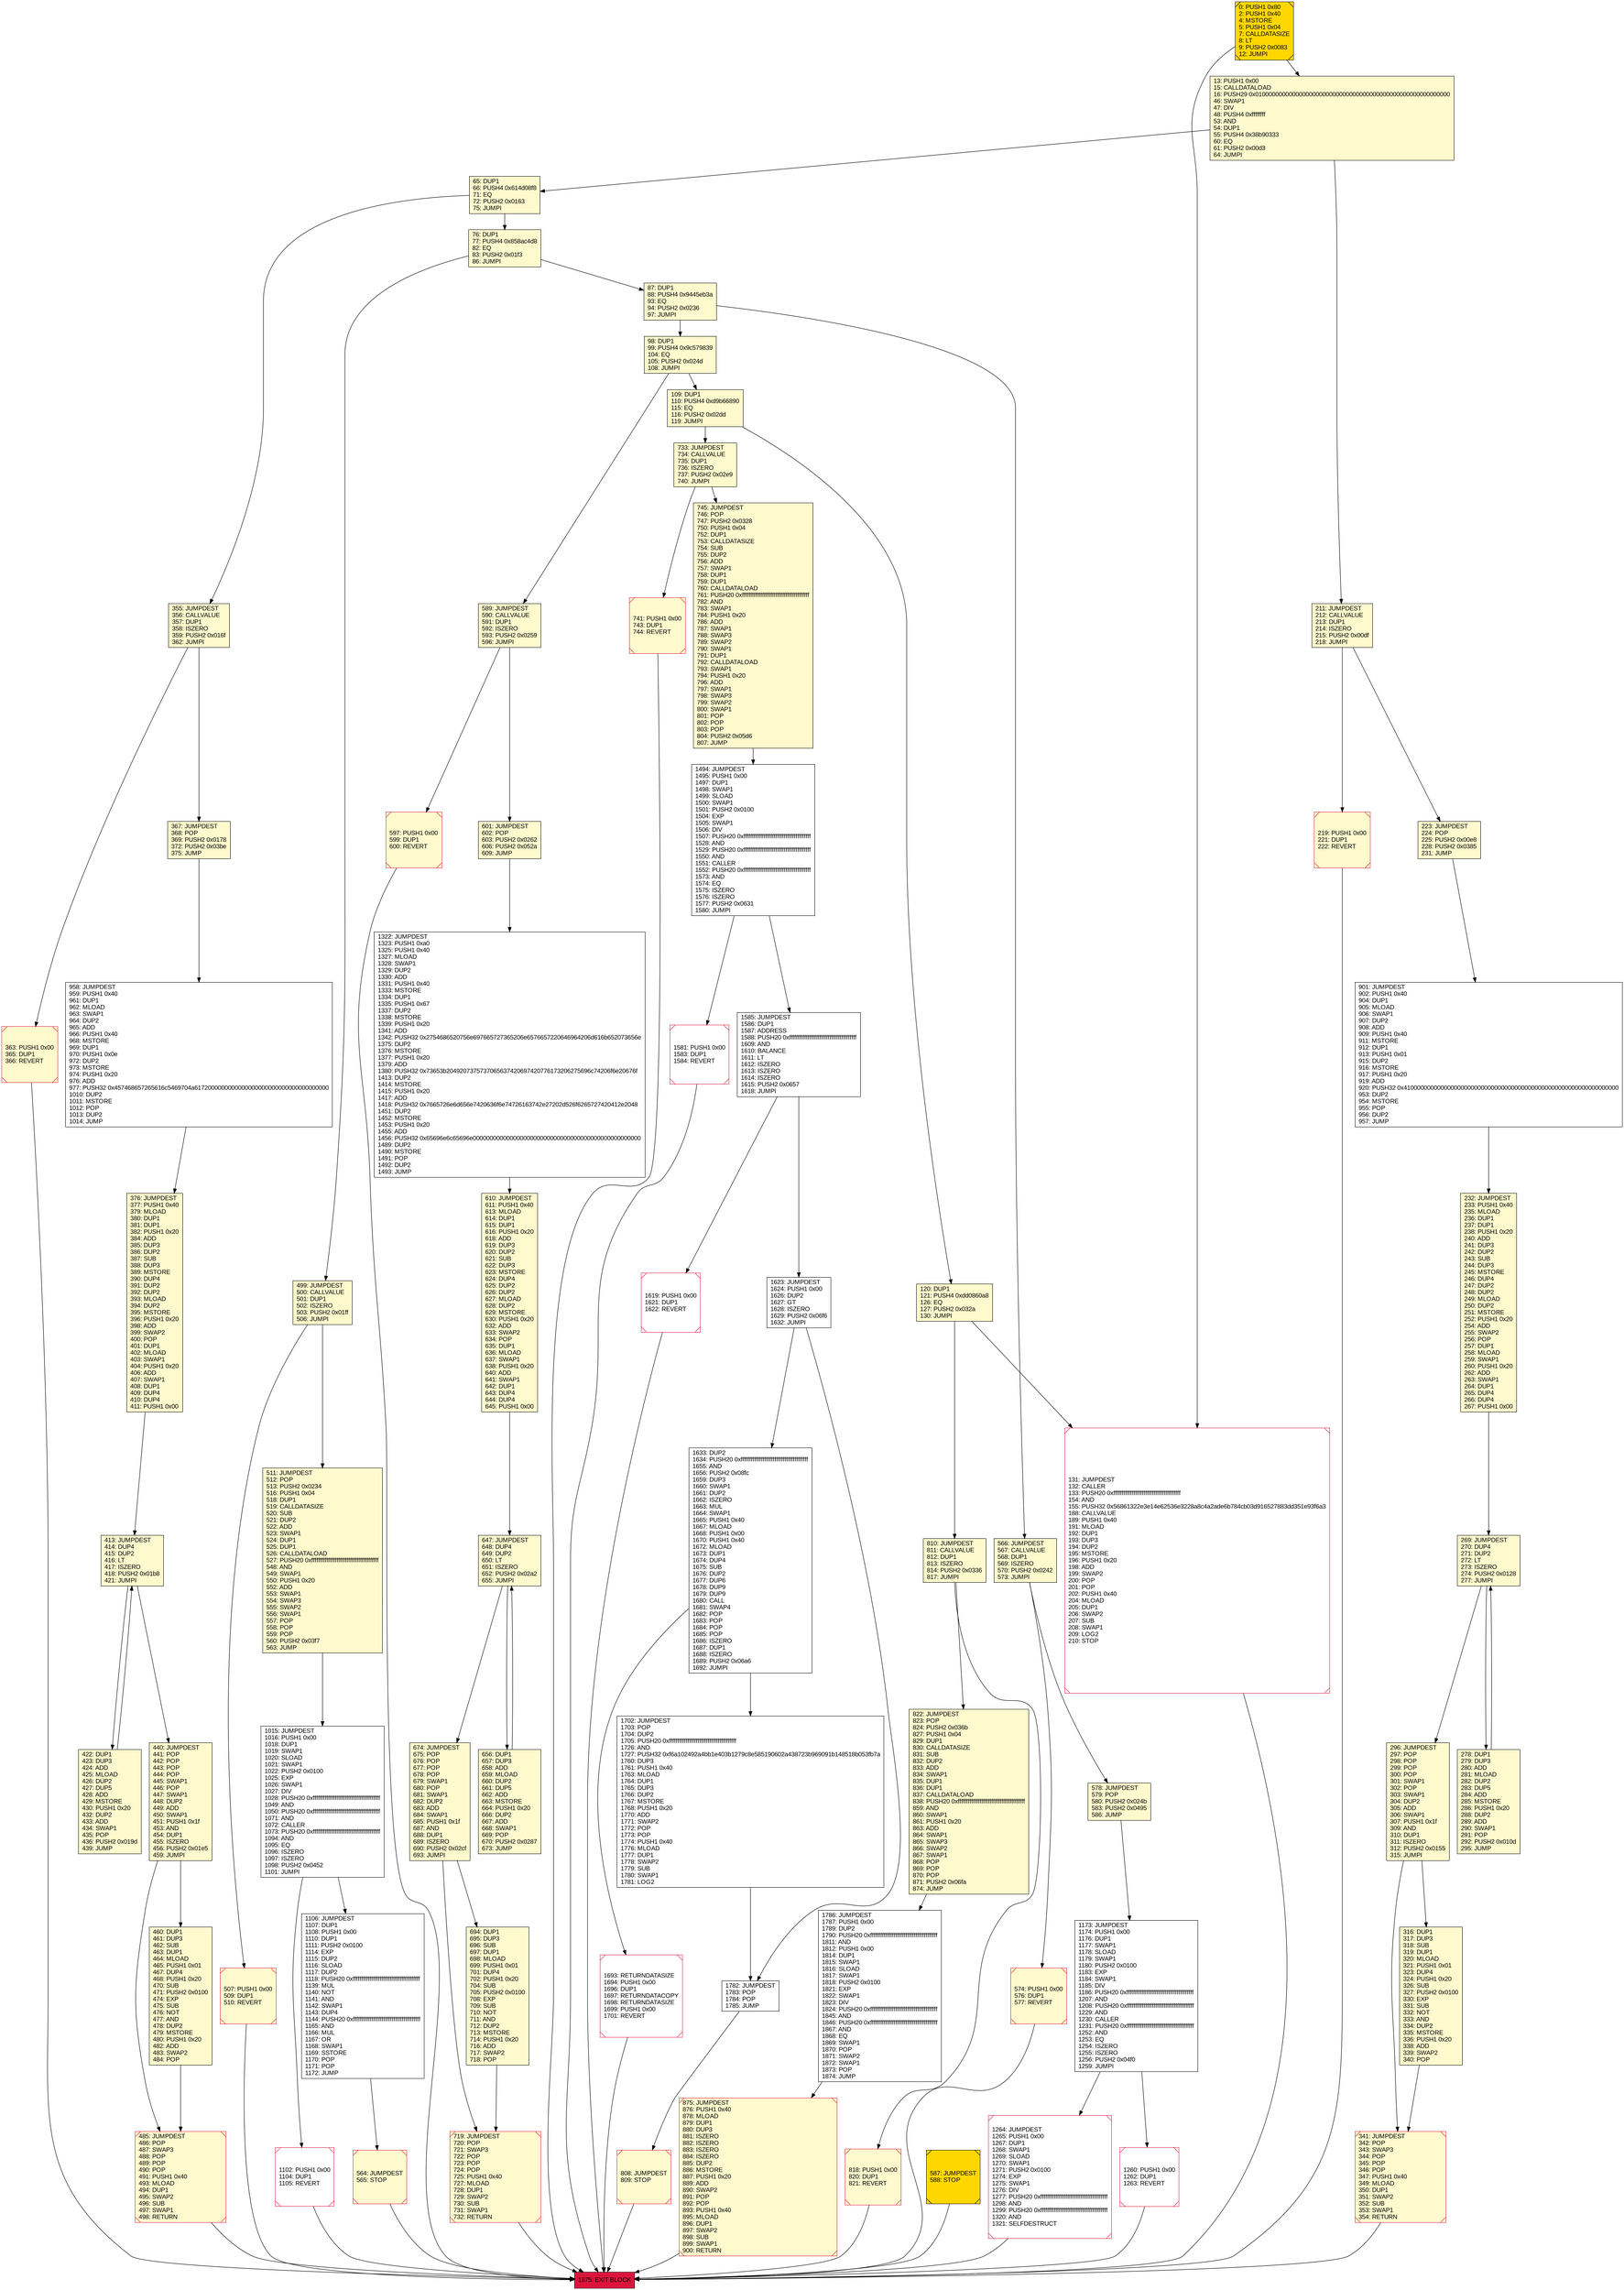 digraph G {
bgcolor=transparent rankdir=UD;
node [shape=box style=filled color=black fillcolor=white fontname=arial fontcolor=black];
1173 [label="1173: JUMPDEST\l1174: PUSH1 0x00\l1176: DUP1\l1177: SWAP1\l1178: SLOAD\l1179: SWAP1\l1180: PUSH2 0x0100\l1183: EXP\l1184: SWAP1\l1185: DIV\l1186: PUSH20 0xffffffffffffffffffffffffffffffffffffffff\l1207: AND\l1208: PUSH20 0xffffffffffffffffffffffffffffffffffffffff\l1229: AND\l1230: CALLER\l1231: PUSH20 0xffffffffffffffffffffffffffffffffffffffff\l1252: AND\l1253: EQ\l1254: ISZERO\l1255: ISZERO\l1256: PUSH2 0x04f0\l1259: JUMPI\l" ];
1693 [label="1693: RETURNDATASIZE\l1694: PUSH1 0x00\l1696: DUP1\l1697: RETURNDATACOPY\l1698: RETURNDATASIZE\l1699: PUSH1 0x00\l1701: REVERT\l" shape=Msquare color=crimson ];
1581 [label="1581: PUSH1 0x00\l1583: DUP1\l1584: REVERT\l" shape=Msquare color=crimson ];
65 [label="65: DUP1\l66: PUSH4 0x614d08f8\l71: EQ\l72: PUSH2 0x0163\l75: JUMPI\l" fillcolor=lemonchiffon ];
1015 [label="1015: JUMPDEST\l1016: PUSH1 0x00\l1018: DUP1\l1019: SWAP1\l1020: SLOAD\l1021: SWAP1\l1022: PUSH2 0x0100\l1025: EXP\l1026: SWAP1\l1027: DIV\l1028: PUSH20 0xffffffffffffffffffffffffffffffffffffffff\l1049: AND\l1050: PUSH20 0xffffffffffffffffffffffffffffffffffffffff\l1071: AND\l1072: CALLER\l1073: PUSH20 0xffffffffffffffffffffffffffffffffffffffff\l1094: AND\l1095: EQ\l1096: ISZERO\l1097: ISZERO\l1098: PUSH2 0x0452\l1101: JUMPI\l" ];
98 [label="98: DUP1\l99: PUSH4 0x9c579839\l104: EQ\l105: PUSH2 0x024d\l108: JUMPI\l" fillcolor=lemonchiffon ];
818 [label="818: PUSH1 0x00\l820: DUP1\l821: REVERT\l" fillcolor=lemonchiffon shape=Msquare color=crimson ];
1786 [label="1786: JUMPDEST\l1787: PUSH1 0x00\l1789: DUP2\l1790: PUSH20 0xffffffffffffffffffffffffffffffffffffffff\l1811: AND\l1812: PUSH1 0x00\l1814: DUP1\l1815: SWAP1\l1816: SLOAD\l1817: SWAP1\l1818: PUSH2 0x0100\l1821: EXP\l1822: SWAP1\l1823: DIV\l1824: PUSH20 0xffffffffffffffffffffffffffffffffffffffff\l1845: AND\l1846: PUSH20 0xffffffffffffffffffffffffffffffffffffffff\l1867: AND\l1868: EQ\l1869: SWAP1\l1870: POP\l1871: SWAP2\l1872: SWAP1\l1873: POP\l1874: JUMP\l" ];
1494 [label="1494: JUMPDEST\l1495: PUSH1 0x00\l1497: DUP1\l1498: SWAP1\l1499: SLOAD\l1500: SWAP1\l1501: PUSH2 0x0100\l1504: EXP\l1505: SWAP1\l1506: DIV\l1507: PUSH20 0xffffffffffffffffffffffffffffffffffffffff\l1528: AND\l1529: PUSH20 0xffffffffffffffffffffffffffffffffffffffff\l1550: AND\l1551: CALLER\l1552: PUSH20 0xffffffffffffffffffffffffffffffffffffffff\l1573: AND\l1574: EQ\l1575: ISZERO\l1576: ISZERO\l1577: PUSH2 0x0631\l1580: JUMPI\l" ];
1322 [label="1322: JUMPDEST\l1323: PUSH1 0xa0\l1325: PUSH1 0x40\l1327: MLOAD\l1328: SWAP1\l1329: DUP2\l1330: ADD\l1331: PUSH1 0x40\l1333: MSTORE\l1334: DUP1\l1335: PUSH1 0x67\l1337: DUP2\l1338: MSTORE\l1339: PUSH1 0x20\l1341: ADD\l1342: PUSH32 0x2754686520756e697665727365206e6576657220646964206d616b652073656e\l1375: DUP2\l1376: MSTORE\l1377: PUSH1 0x20\l1379: ADD\l1380: PUSH32 0x73653b2049207375737065637420697420776173206275696c74206f6e20676f\l1413: DUP2\l1414: MSTORE\l1415: PUSH1 0x20\l1417: ADD\l1418: PUSH32 0x7665726e6d656e7420636f6e74726163742e27202d526f6265727420412e2048\l1451: DUP2\l1452: MSTORE\l1453: PUSH1 0x20\l1455: ADD\l1456: PUSH32 0x65696e6c65696e00000000000000000000000000000000000000000000000000\l1489: DUP2\l1490: MSTORE\l1491: POP\l1492: DUP2\l1493: JUMP\l" ];
278 [label="278: DUP1\l279: DUP3\l280: ADD\l281: MLOAD\l282: DUP2\l283: DUP5\l284: ADD\l285: MSTORE\l286: PUSH1 0x20\l288: DUP2\l289: ADD\l290: SWAP1\l291: POP\l292: PUSH2 0x010d\l295: JUMP\l" fillcolor=lemonchiffon ];
296 [label="296: JUMPDEST\l297: POP\l298: POP\l299: POP\l300: POP\l301: SWAP1\l302: POP\l303: SWAP1\l304: DUP2\l305: ADD\l306: SWAP1\l307: PUSH1 0x1f\l309: AND\l310: DUP1\l311: ISZERO\l312: PUSH2 0x0155\l315: JUMPI\l" fillcolor=lemonchiffon ];
656 [label="656: DUP1\l657: DUP3\l658: ADD\l659: MLOAD\l660: DUP2\l661: DUP5\l662: ADD\l663: MSTORE\l664: PUSH1 0x20\l666: DUP2\l667: ADD\l668: SWAP1\l669: POP\l670: PUSH2 0x0287\l673: JUMP\l" fillcolor=lemonchiffon ];
733 [label="733: JUMPDEST\l734: CALLVALUE\l735: DUP1\l736: ISZERO\l737: PUSH2 0x02e9\l740: JUMPI\l" fillcolor=lemonchiffon ];
223 [label="223: JUMPDEST\l224: POP\l225: PUSH2 0x00e8\l228: PUSH2 0x0385\l231: JUMP\l" fillcolor=lemonchiffon ];
574 [label="574: PUSH1 0x00\l576: DUP1\l577: REVERT\l" fillcolor=lemonchiffon shape=Msquare color=crimson ];
564 [label="564: JUMPDEST\l565: STOP\l" fillcolor=lemonchiffon shape=Msquare color=crimson ];
120 [label="120: DUP1\l121: PUSH4 0xdd0860a8\l126: EQ\l127: PUSH2 0x032a\l130: JUMPI\l" fillcolor=lemonchiffon ];
0 [label="0: PUSH1 0x80\l2: PUSH1 0x40\l4: MSTORE\l5: PUSH1 0x04\l7: CALLDATASIZE\l8: LT\l9: PUSH2 0x0083\l12: JUMPI\l" fillcolor=lemonchiffon shape=Msquare fillcolor=gold ];
958 [label="958: JUMPDEST\l959: PUSH1 0x40\l961: DUP1\l962: MLOAD\l963: SWAP1\l964: DUP2\l965: ADD\l966: PUSH1 0x40\l968: MSTORE\l969: DUP1\l970: PUSH1 0x0e\l972: DUP2\l973: MSTORE\l974: PUSH1 0x20\l976: ADD\l977: PUSH32 0x457468657265616c5469704a6172000000000000000000000000000000000000\l1010: DUP2\l1011: MSTORE\l1012: POP\l1013: DUP2\l1014: JUMP\l" ];
647 [label="647: JUMPDEST\l648: DUP4\l649: DUP2\l650: LT\l651: ISZERO\l652: PUSH2 0x02a2\l655: JUMPI\l" fillcolor=lemonchiffon ];
1106 [label="1106: JUMPDEST\l1107: DUP1\l1108: PUSH1 0x00\l1110: DUP1\l1111: PUSH2 0x0100\l1114: EXP\l1115: DUP2\l1116: SLOAD\l1117: DUP2\l1118: PUSH20 0xffffffffffffffffffffffffffffffffffffffff\l1139: MUL\l1140: NOT\l1141: AND\l1142: SWAP1\l1143: DUP4\l1144: PUSH20 0xffffffffffffffffffffffffffffffffffffffff\l1165: AND\l1166: MUL\l1167: OR\l1168: SWAP1\l1169: SSTORE\l1170: POP\l1171: POP\l1172: JUMP\l" ];
810 [label="810: JUMPDEST\l811: CALLVALUE\l812: DUP1\l813: ISZERO\l814: PUSH2 0x0336\l817: JUMPI\l" fillcolor=lemonchiffon ];
901 [label="901: JUMPDEST\l902: PUSH1 0x40\l904: DUP1\l905: MLOAD\l906: SWAP1\l907: DUP2\l908: ADD\l909: PUSH1 0x40\l911: MSTORE\l912: DUP1\l913: PUSH1 0x01\l915: DUP2\l916: MSTORE\l917: PUSH1 0x20\l919: ADD\l920: PUSH32 0x4100000000000000000000000000000000000000000000000000000000000000\l953: DUP2\l954: MSTORE\l955: POP\l956: DUP2\l957: JUMP\l" ];
269 [label="269: JUMPDEST\l270: DUP4\l271: DUP2\l272: LT\l273: ISZERO\l274: PUSH2 0x0128\l277: JUMPI\l" fillcolor=lemonchiffon ];
316 [label="316: DUP1\l317: DUP3\l318: SUB\l319: DUP1\l320: MLOAD\l321: PUSH1 0x01\l323: DUP4\l324: PUSH1 0x20\l326: SUB\l327: PUSH2 0x0100\l330: EXP\l331: SUB\l332: NOT\l333: AND\l334: DUP2\l335: MSTORE\l336: PUSH1 0x20\l338: ADD\l339: SWAP2\l340: POP\l" fillcolor=lemonchiffon ];
211 [label="211: JUMPDEST\l212: CALLVALUE\l213: DUP1\l214: ISZERO\l215: PUSH2 0x00df\l218: JUMPI\l" fillcolor=lemonchiffon ];
745 [label="745: JUMPDEST\l746: POP\l747: PUSH2 0x0328\l750: PUSH1 0x04\l752: DUP1\l753: CALLDATASIZE\l754: SUB\l755: DUP2\l756: ADD\l757: SWAP1\l758: DUP1\l759: DUP1\l760: CALLDATALOAD\l761: PUSH20 0xffffffffffffffffffffffffffffffffffffffff\l782: AND\l783: SWAP1\l784: PUSH1 0x20\l786: ADD\l787: SWAP1\l788: SWAP3\l789: SWAP2\l790: SWAP1\l791: DUP1\l792: CALLDATALOAD\l793: SWAP1\l794: PUSH1 0x20\l796: ADD\l797: SWAP1\l798: SWAP3\l799: SWAP2\l800: SWAP1\l801: POP\l802: POP\l803: POP\l804: PUSH2 0x05d6\l807: JUMP\l" fillcolor=lemonchiffon ];
808 [label="808: JUMPDEST\l809: STOP\l" fillcolor=lemonchiffon shape=Msquare color=crimson ];
694 [label="694: DUP1\l695: DUP3\l696: SUB\l697: DUP1\l698: MLOAD\l699: PUSH1 0x01\l701: DUP4\l702: PUSH1 0x20\l704: SUB\l705: PUSH2 0x0100\l708: EXP\l709: SUB\l710: NOT\l711: AND\l712: DUP2\l713: MSTORE\l714: PUSH1 0x20\l716: ADD\l717: SWAP2\l718: POP\l" fillcolor=lemonchiffon ];
1782 [label="1782: JUMPDEST\l1783: POP\l1784: POP\l1785: JUMP\l" ];
674 [label="674: JUMPDEST\l675: POP\l676: POP\l677: POP\l678: POP\l679: SWAP1\l680: POP\l681: SWAP1\l682: DUP2\l683: ADD\l684: SWAP1\l685: PUSH1 0x1f\l687: AND\l688: DUP1\l689: ISZERO\l690: PUSH2 0x02cf\l693: JUMPI\l" fillcolor=lemonchiffon ];
87 [label="87: DUP1\l88: PUSH4 0x9445eb3a\l93: EQ\l94: PUSH2 0x0236\l97: JUMPI\l" fillcolor=lemonchiffon ];
355 [label="355: JUMPDEST\l356: CALLVALUE\l357: DUP1\l358: ISZERO\l359: PUSH2 0x016f\l362: JUMPI\l" fillcolor=lemonchiffon ];
413 [label="413: JUMPDEST\l414: DUP4\l415: DUP2\l416: LT\l417: ISZERO\l418: PUSH2 0x01b8\l421: JUMPI\l" fillcolor=lemonchiffon ];
741 [label="741: PUSH1 0x00\l743: DUP1\l744: REVERT\l" fillcolor=lemonchiffon shape=Msquare color=crimson ];
511 [label="511: JUMPDEST\l512: POP\l513: PUSH2 0x0234\l516: PUSH1 0x04\l518: DUP1\l519: CALLDATASIZE\l520: SUB\l521: DUP2\l522: ADD\l523: SWAP1\l524: DUP1\l525: DUP1\l526: CALLDATALOAD\l527: PUSH20 0xffffffffffffffffffffffffffffffffffffffff\l548: AND\l549: SWAP1\l550: PUSH1 0x20\l552: ADD\l553: SWAP1\l554: SWAP3\l555: SWAP2\l556: SWAP1\l557: POP\l558: POP\l559: POP\l560: PUSH2 0x03f7\l563: JUMP\l" fillcolor=lemonchiffon ];
1702 [label="1702: JUMPDEST\l1703: POP\l1704: DUP2\l1705: PUSH20 0xffffffffffffffffffffffffffffffffffffffff\l1726: AND\l1727: PUSH32 0xf6a102492a4bb1e403b1279c8e585190602a438723b969091b148518b053fb7a\l1760: DUP3\l1761: PUSH1 0x40\l1763: MLOAD\l1764: DUP1\l1765: DUP3\l1766: DUP2\l1767: MSTORE\l1768: PUSH1 0x20\l1770: ADD\l1771: SWAP2\l1772: POP\l1773: POP\l1774: PUSH1 0x40\l1776: MLOAD\l1777: DUP1\l1778: SWAP2\l1779: SUB\l1780: SWAP1\l1781: LOG2\l" ];
131 [label="131: JUMPDEST\l132: CALLER\l133: PUSH20 0xffffffffffffffffffffffffffffffffffffffff\l154: AND\l155: PUSH32 0x56861322e3e14e62536e3228a8c4a2ade6b784cb03d916527883dd351e93f6a3\l188: CALLVALUE\l189: PUSH1 0x40\l191: MLOAD\l192: DUP1\l193: DUP3\l194: DUP2\l195: MSTORE\l196: PUSH1 0x20\l198: ADD\l199: SWAP2\l200: POP\l201: POP\l202: PUSH1 0x40\l204: MLOAD\l205: DUP1\l206: SWAP2\l207: SUB\l208: SWAP1\l209: LOG2\l210: STOP\l" shape=Msquare color=crimson ];
460 [label="460: DUP1\l461: DUP3\l462: SUB\l463: DUP1\l464: MLOAD\l465: PUSH1 0x01\l467: DUP4\l468: PUSH1 0x20\l470: SUB\l471: PUSH2 0x0100\l474: EXP\l475: SUB\l476: NOT\l477: AND\l478: DUP2\l479: MSTORE\l480: PUSH1 0x20\l482: ADD\l483: SWAP2\l484: POP\l" fillcolor=lemonchiffon ];
589 [label="589: JUMPDEST\l590: CALLVALUE\l591: DUP1\l592: ISZERO\l593: PUSH2 0x0259\l596: JUMPI\l" fillcolor=lemonchiffon ];
376 [label="376: JUMPDEST\l377: PUSH1 0x40\l379: MLOAD\l380: DUP1\l381: DUP1\l382: PUSH1 0x20\l384: ADD\l385: DUP3\l386: DUP2\l387: SUB\l388: DUP3\l389: MSTORE\l390: DUP4\l391: DUP2\l392: DUP2\l393: MLOAD\l394: DUP2\l395: MSTORE\l396: PUSH1 0x20\l398: ADD\l399: SWAP2\l400: POP\l401: DUP1\l402: MLOAD\l403: SWAP1\l404: PUSH1 0x20\l406: ADD\l407: SWAP1\l408: DUP1\l409: DUP4\l410: DUP4\l411: PUSH1 0x00\l" fillcolor=lemonchiffon ];
499 [label="499: JUMPDEST\l500: CALLVALUE\l501: DUP1\l502: ISZERO\l503: PUSH2 0x01ff\l506: JUMPI\l" fillcolor=lemonchiffon ];
363 [label="363: PUSH1 0x00\l365: DUP1\l366: REVERT\l" fillcolor=lemonchiffon shape=Msquare color=crimson ];
341 [label="341: JUMPDEST\l342: POP\l343: SWAP3\l344: POP\l345: POP\l346: POP\l347: PUSH1 0x40\l349: MLOAD\l350: DUP1\l351: SWAP2\l352: SUB\l353: SWAP1\l354: RETURN\l" fillcolor=lemonchiffon shape=Msquare color=crimson ];
1260 [label="1260: PUSH1 0x00\l1262: DUP1\l1263: REVERT\l" shape=Msquare color=crimson ];
610 [label="610: JUMPDEST\l611: PUSH1 0x40\l613: MLOAD\l614: DUP1\l615: DUP1\l616: PUSH1 0x20\l618: ADD\l619: DUP3\l620: DUP2\l621: SUB\l622: DUP3\l623: MSTORE\l624: DUP4\l625: DUP2\l626: DUP2\l627: MLOAD\l628: DUP2\l629: MSTORE\l630: PUSH1 0x20\l632: ADD\l633: SWAP2\l634: POP\l635: DUP1\l636: MLOAD\l637: SWAP1\l638: PUSH1 0x20\l640: ADD\l641: SWAP1\l642: DUP1\l643: DUP4\l644: DUP4\l645: PUSH1 0x00\l" fillcolor=lemonchiffon ];
1875 [label="1875: EXIT BLOCK\l" fillcolor=crimson ];
1264 [label="1264: JUMPDEST\l1265: PUSH1 0x00\l1267: DUP1\l1268: SWAP1\l1269: SLOAD\l1270: SWAP1\l1271: PUSH2 0x0100\l1274: EXP\l1275: SWAP1\l1276: DIV\l1277: PUSH20 0xffffffffffffffffffffffffffffffffffffffff\l1298: AND\l1299: PUSH20 0xffffffffffffffffffffffffffffffffffffffff\l1320: AND\l1321: SELFDESTRUCT\l" shape=Msquare color=crimson ];
566 [label="566: JUMPDEST\l567: CALLVALUE\l568: DUP1\l569: ISZERO\l570: PUSH2 0x0242\l573: JUMPI\l" fillcolor=lemonchiffon ];
719 [label="719: JUMPDEST\l720: POP\l721: SWAP3\l722: POP\l723: POP\l724: POP\l725: PUSH1 0x40\l727: MLOAD\l728: DUP1\l729: SWAP2\l730: SUB\l731: SWAP1\l732: RETURN\l" fillcolor=lemonchiffon shape=Msquare color=crimson ];
875 [label="875: JUMPDEST\l876: PUSH1 0x40\l878: MLOAD\l879: DUP1\l880: DUP3\l881: ISZERO\l882: ISZERO\l883: ISZERO\l884: ISZERO\l885: DUP2\l886: MSTORE\l887: PUSH1 0x20\l889: ADD\l890: SWAP2\l891: POP\l892: POP\l893: PUSH1 0x40\l895: MLOAD\l896: DUP1\l897: SWAP2\l898: SUB\l899: SWAP1\l900: RETURN\l" fillcolor=lemonchiffon shape=Msquare color=crimson ];
232 [label="232: JUMPDEST\l233: PUSH1 0x40\l235: MLOAD\l236: DUP1\l237: DUP1\l238: PUSH1 0x20\l240: ADD\l241: DUP3\l242: DUP2\l243: SUB\l244: DUP3\l245: MSTORE\l246: DUP4\l247: DUP2\l248: DUP2\l249: MLOAD\l250: DUP2\l251: MSTORE\l252: PUSH1 0x20\l254: ADD\l255: SWAP2\l256: POP\l257: DUP1\l258: MLOAD\l259: SWAP1\l260: PUSH1 0x20\l262: ADD\l263: SWAP1\l264: DUP1\l265: DUP4\l266: DUP4\l267: PUSH1 0x00\l" fillcolor=lemonchiffon ];
507 [label="507: PUSH1 0x00\l509: DUP1\l510: REVERT\l" fillcolor=lemonchiffon shape=Msquare color=crimson ];
587 [label="587: JUMPDEST\l588: STOP\l" fillcolor=lemonchiffon shape=Msquare fillcolor=gold ];
76 [label="76: DUP1\l77: PUSH4 0x858ac4d8\l82: EQ\l83: PUSH2 0x01f3\l86: JUMPI\l" fillcolor=lemonchiffon ];
1585 [label="1585: JUMPDEST\l1586: DUP1\l1587: ADDRESS\l1588: PUSH20 0xffffffffffffffffffffffffffffffffffffffff\l1609: AND\l1610: BALANCE\l1611: LT\l1612: ISZERO\l1613: ISZERO\l1614: ISZERO\l1615: PUSH2 0x0657\l1618: JUMPI\l" ];
440 [label="440: JUMPDEST\l441: POP\l442: POP\l443: POP\l444: POP\l445: SWAP1\l446: POP\l447: SWAP1\l448: DUP2\l449: ADD\l450: SWAP1\l451: PUSH1 0x1f\l453: AND\l454: DUP1\l455: ISZERO\l456: PUSH2 0x01e5\l459: JUMPI\l" fillcolor=lemonchiffon ];
109 [label="109: DUP1\l110: PUSH4 0xd9b66890\l115: EQ\l116: PUSH2 0x02dd\l119: JUMPI\l" fillcolor=lemonchiffon ];
601 [label="601: JUMPDEST\l602: POP\l603: PUSH2 0x0262\l606: PUSH2 0x052a\l609: JUMP\l" fillcolor=lemonchiffon ];
422 [label="422: DUP1\l423: DUP3\l424: ADD\l425: MLOAD\l426: DUP2\l427: DUP5\l428: ADD\l429: MSTORE\l430: PUSH1 0x20\l432: DUP2\l433: ADD\l434: SWAP1\l435: POP\l436: PUSH2 0x019d\l439: JUMP\l" fillcolor=lemonchiffon ];
1633 [label="1633: DUP2\l1634: PUSH20 0xffffffffffffffffffffffffffffffffffffffff\l1655: AND\l1656: PUSH2 0x08fc\l1659: DUP3\l1660: SWAP1\l1661: DUP2\l1662: ISZERO\l1663: MUL\l1664: SWAP1\l1665: PUSH1 0x40\l1667: MLOAD\l1668: PUSH1 0x00\l1670: PUSH1 0x40\l1672: MLOAD\l1673: DUP1\l1674: DUP4\l1675: SUB\l1676: DUP2\l1677: DUP6\l1678: DUP9\l1679: DUP9\l1680: CALL\l1681: SWAP4\l1682: POP\l1683: POP\l1684: POP\l1685: POP\l1686: ISZERO\l1687: DUP1\l1688: ISZERO\l1689: PUSH2 0x06a6\l1692: JUMPI\l" ];
1102 [label="1102: PUSH1 0x00\l1104: DUP1\l1105: REVERT\l" shape=Msquare color=crimson ];
367 [label="367: JUMPDEST\l368: POP\l369: PUSH2 0x0178\l372: PUSH2 0x03be\l375: JUMP\l" fillcolor=lemonchiffon ];
1619 [label="1619: PUSH1 0x00\l1621: DUP1\l1622: REVERT\l" shape=Msquare color=crimson ];
1623 [label="1623: JUMPDEST\l1624: PUSH1 0x00\l1626: DUP2\l1627: GT\l1628: ISZERO\l1629: PUSH2 0x06f6\l1632: JUMPI\l" ];
597 [label="597: PUSH1 0x00\l599: DUP1\l600: REVERT\l" fillcolor=lemonchiffon shape=Msquare color=crimson ];
822 [label="822: JUMPDEST\l823: POP\l824: PUSH2 0x036b\l827: PUSH1 0x04\l829: DUP1\l830: CALLDATASIZE\l831: SUB\l832: DUP2\l833: ADD\l834: SWAP1\l835: DUP1\l836: DUP1\l837: CALLDATALOAD\l838: PUSH20 0xffffffffffffffffffffffffffffffffffffffff\l859: AND\l860: SWAP1\l861: PUSH1 0x20\l863: ADD\l864: SWAP1\l865: SWAP3\l866: SWAP2\l867: SWAP1\l868: POP\l869: POP\l870: POP\l871: PUSH2 0x06fa\l874: JUMP\l" fillcolor=lemonchiffon ];
13 [label="13: PUSH1 0x00\l15: CALLDATALOAD\l16: PUSH29 0x0100000000000000000000000000000000000000000000000000000000\l46: SWAP1\l47: DIV\l48: PUSH4 0xffffffff\l53: AND\l54: DUP1\l55: PUSH4 0x38b90333\l60: EQ\l61: PUSH2 0x00d3\l64: JUMPI\l" fillcolor=lemonchiffon ];
219 [label="219: PUSH1 0x00\l221: DUP1\l222: REVERT\l" fillcolor=lemonchiffon shape=Msquare color=crimson ];
578 [label="578: JUMPDEST\l579: POP\l580: PUSH2 0x024b\l583: PUSH2 0x0495\l586: JUMP\l" fillcolor=lemonchiffon ];
485 [label="485: JUMPDEST\l486: POP\l487: SWAP3\l488: POP\l489: POP\l490: POP\l491: PUSH1 0x40\l493: MLOAD\l494: DUP1\l495: SWAP2\l496: SUB\l497: SWAP1\l498: RETURN\l" fillcolor=lemonchiffon shape=Msquare color=crimson ];
1782 -> 808;
674 -> 694;
719 -> 1875;
875 -> 1875;
507 -> 1875;
355 -> 363;
1106 -> 564;
376 -> 413;
1585 -> 1619;
1585 -> 1623;
131 -> 1875;
741 -> 1875;
1260 -> 1875;
440 -> 485;
269 -> 278;
278 -> 269;
219 -> 1875;
76 -> 499;
1633 -> 1702;
87 -> 98;
566 -> 578;
485 -> 1875;
355 -> 367;
1015 -> 1106;
647 -> 656;
656 -> 647;
589 -> 597;
109 -> 120;
810 -> 822;
13 -> 211;
1173 -> 1260;
1623 -> 1782;
296 -> 341;
0 -> 13;
65 -> 355;
367 -> 958;
733 -> 741;
13 -> 65;
87 -> 566;
232 -> 269;
958 -> 376;
65 -> 76;
578 -> 1173;
1015 -> 1102;
601 -> 1322;
1264 -> 1875;
499 -> 511;
587 -> 1875;
499 -> 507;
120 -> 810;
363 -> 1875;
647 -> 674;
1494 -> 1581;
341 -> 1875;
1623 -> 1633;
589 -> 601;
413 -> 440;
810 -> 818;
1619 -> 1875;
733 -> 745;
440 -> 460;
211 -> 223;
597 -> 1875;
269 -> 296;
745 -> 1494;
413 -> 422;
422 -> 413;
296 -> 316;
223 -> 901;
460 -> 485;
1102 -> 1875;
818 -> 1875;
211 -> 219;
1786 -> 875;
1322 -> 610;
566 -> 574;
574 -> 1875;
511 -> 1015;
1693 -> 1875;
1173 -> 1264;
98 -> 589;
76 -> 87;
1581 -> 1875;
822 -> 1786;
0 -> 131;
120 -> 131;
674 -> 719;
694 -> 719;
1633 -> 1693;
901 -> 232;
808 -> 1875;
564 -> 1875;
610 -> 647;
1494 -> 1585;
98 -> 109;
316 -> 341;
109 -> 733;
1702 -> 1782;
}